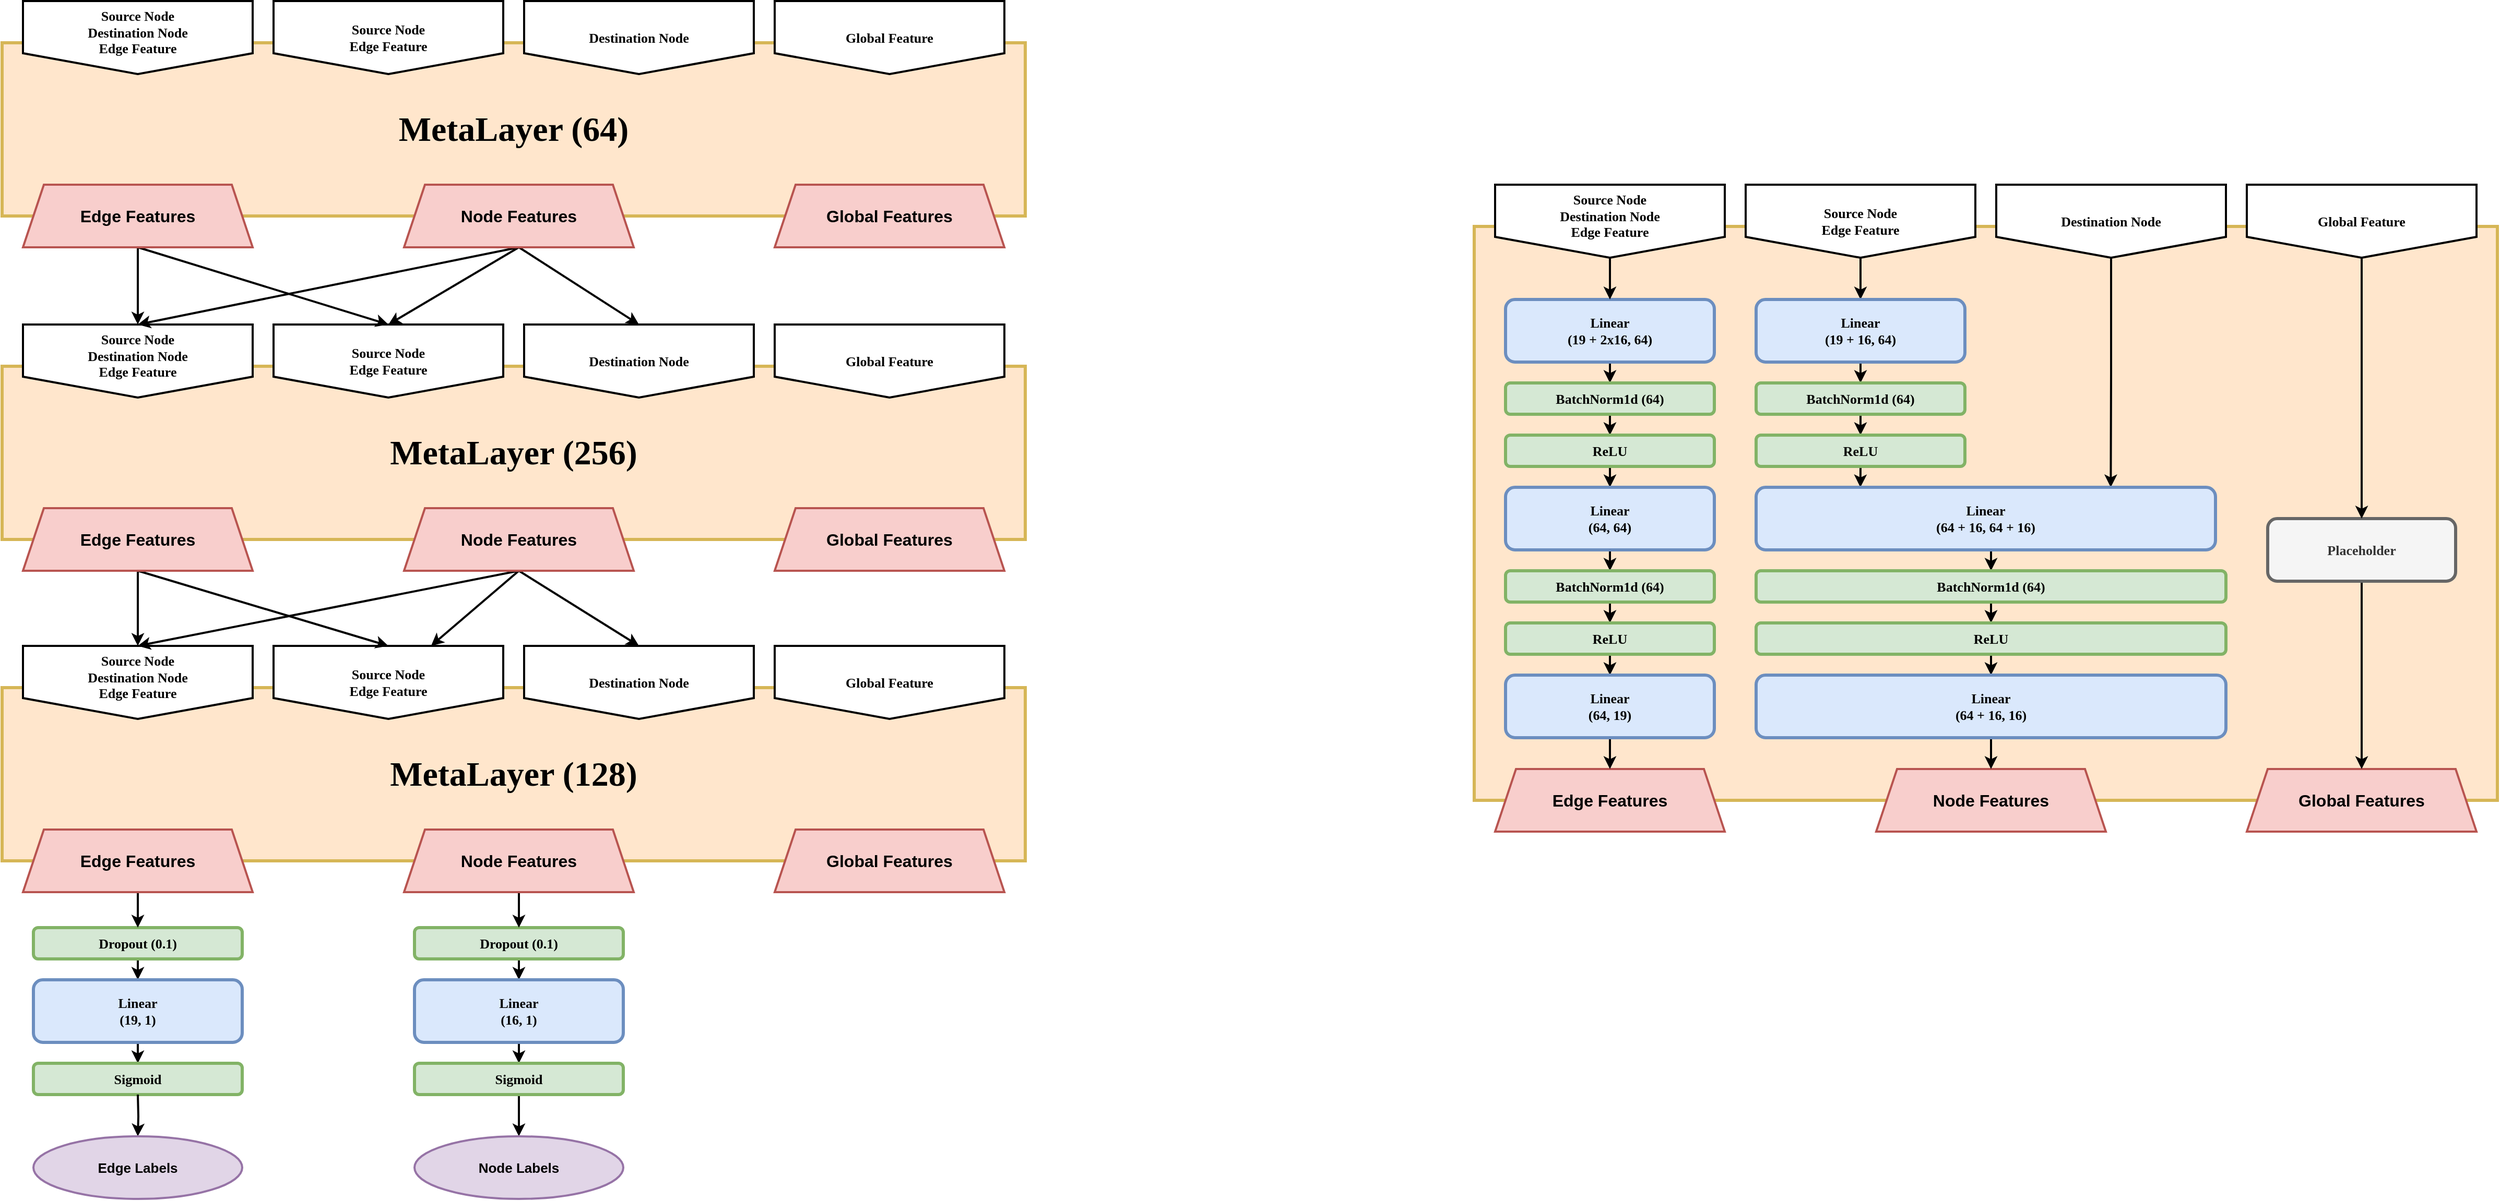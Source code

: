 <mxfile version="21.6.8" type="device" pages="2">
  <diagram name="MetaLayer" id="Urb6_NRtM28I60FVmCar">
    <mxGraphModel dx="5060" dy="3645" grid="1" gridSize="10" guides="1" tooltips="1" connect="1" arrows="1" fold="1" page="1" pageScale="1" pageWidth="3300" pageHeight="2339" math="0" shadow="0">
      <root>
        <mxCell id="0" />
        <mxCell id="1" parent="0" />
        <mxCell id="prt4gkJ73rs69msBRRF9-139" value="MetaLayer (128)" style="rounded=0;whiteSpace=wrap;html=1;strokeWidth=3;fillColor=#FFE6CC;strokeColor=#d6b656;perimeterSpacing=1;gradientColor=none;fontSize=33;fontFamily=Avenir;fontStyle=1" vertex="1" parent="1">
          <mxGeometry x="430" y="1268" width="980" height="166" as="geometry" />
        </mxCell>
        <mxCell id="prt4gkJ73rs69msBRRF9-148" value="Source Node&lt;br style=&quot;font-size: 13px;&quot;&gt;Destination Node&lt;br style=&quot;font-size: 13px;&quot;&gt;Edge Feature" style="shape=offPageConnector;whiteSpace=wrap;html=1;strokeWidth=2;fontFamily=Avenir;fontSize=13;fontStyle=1;size=0.286;verticalAlign=top;" vertex="1" parent="1">
          <mxGeometry x="450" y="1228" width="220" height="70" as="geometry" />
        </mxCell>
        <mxCell id="prt4gkJ73rs69msBRRF9-150" value="Source Node&lt;br&gt;Edge Feature" style="shape=offPageConnector;whiteSpace=wrap;html=1;strokeWidth=2;fontFamily=Avenir;fontSize=13;fontStyle=1;size=0.286;verticalAlign=middle;" vertex="1" parent="1">
          <mxGeometry x="690" y="1228" width="220" height="70" as="geometry" />
        </mxCell>
        <mxCell id="prt4gkJ73rs69msBRRF9-152" value="Destination Node" style="shape=offPageConnector;whiteSpace=wrap;html=1;strokeWidth=2;fontFamily=Avenir;fontSize=13;fontStyle=1;size=0.286;verticalAlign=middle;" vertex="1" parent="1">
          <mxGeometry x="930" y="1228" width="220" height="70" as="geometry" />
        </mxCell>
        <mxCell id="prt4gkJ73rs69msBRRF9-154" value="Global Feature" style="shape=offPageConnector;whiteSpace=wrap;html=1;strokeWidth=2;fontFamily=Avenir;fontSize=13;fontStyle=1;size=0.286;verticalAlign=middle;" vertex="1" parent="1">
          <mxGeometry x="1170" y="1228" width="220" height="70" as="geometry" />
        </mxCell>
        <mxCell id="prt4gkJ73rs69msBRRF9-194" style="edgeStyle=orthogonalEdgeStyle;rounded=0;orthogonalLoop=1;jettySize=auto;html=1;exitX=0.5;exitY=1;exitDx=0;exitDy=0;entryX=0.5;entryY=0;entryDx=0;entryDy=0;strokeWidth=2;" edge="1" parent="1" source="prt4gkJ73rs69msBRRF9-188" target="prt4gkJ73rs69msBRRF9-189">
          <mxGeometry relative="1" as="geometry" />
        </mxCell>
        <mxCell id="prt4gkJ73rs69msBRRF9-188" value="Dropout (0.1)" style="rounded=1;whiteSpace=wrap;html=1;fillColor=#d5e8d4;strokeColor=#82b366;strokeWidth=3;fontFamily=Avenir;fontSize=13;fontStyle=1" vertex="1" parent="1">
          <mxGeometry x="825" y="1498" width="200" height="30" as="geometry" />
        </mxCell>
        <mxCell id="prt4gkJ73rs69msBRRF9-195" style="edgeStyle=orthogonalEdgeStyle;rounded=0;orthogonalLoop=1;jettySize=auto;html=1;exitX=0.5;exitY=1;exitDx=0;exitDy=0;entryX=0.5;entryY=0;entryDx=0;entryDy=0;strokeWidth=2;" edge="1" parent="1" source="prt4gkJ73rs69msBRRF9-189" target="prt4gkJ73rs69msBRRF9-190">
          <mxGeometry relative="1" as="geometry" />
        </mxCell>
        <mxCell id="prt4gkJ73rs69msBRRF9-189" value="Linear &lt;br style=&quot;font-size: 13px;&quot;&gt;(16, 1)" style="rounded=1;whiteSpace=wrap;html=1;fillColor=#dae8fc;strokeColor=#6c8ebf;strokeWidth=3;fontFamily=Avenir;fontSize=13;fontStyle=1" vertex="1" parent="1">
          <mxGeometry x="825" y="1548" width="200" height="60" as="geometry" />
        </mxCell>
        <mxCell id="prt4gkJ73rs69msBRRF9-203" style="edgeStyle=orthogonalEdgeStyle;rounded=0;orthogonalLoop=1;jettySize=auto;html=1;exitX=0.5;exitY=1;exitDx=0;exitDy=0;entryX=0.5;entryY=0;entryDx=0;entryDy=0;entryPerimeter=0;strokeWidth=2;" edge="1" parent="1" source="prt4gkJ73rs69msBRRF9-190" target="prt4gkJ73rs69msBRRF9-202">
          <mxGeometry relative="1" as="geometry" />
        </mxCell>
        <mxCell id="prt4gkJ73rs69msBRRF9-190" value="Sigmoid" style="rounded=1;whiteSpace=wrap;html=1;fillColor=#d5e8d4;strokeColor=#82b366;strokeWidth=3;fontFamily=Avenir;fontSize=13;fontStyle=1" vertex="1" parent="1">
          <mxGeometry x="825" y="1628" width="200" height="30" as="geometry" />
        </mxCell>
        <mxCell id="prt4gkJ73rs69msBRRF9-197" style="edgeStyle=orthogonalEdgeStyle;rounded=0;orthogonalLoop=1;jettySize=auto;html=1;exitX=0.5;exitY=1;exitDx=0;exitDy=0;entryX=0.5;entryY=0;entryDx=0;entryDy=0;strokeWidth=2;" edge="1" parent="1" source="prt4gkJ73rs69msBRRF9-198" target="prt4gkJ73rs69msBRRF9-200">
          <mxGeometry relative="1" as="geometry" />
        </mxCell>
        <mxCell id="prt4gkJ73rs69msBRRF9-198" value="Dropout (0.1)" style="rounded=1;whiteSpace=wrap;html=1;fillColor=#d5e8d4;strokeColor=#82b366;strokeWidth=3;fontFamily=Avenir;fontSize=13;fontStyle=1" vertex="1" parent="1">
          <mxGeometry x="460" y="1498" width="200" height="30" as="geometry" />
        </mxCell>
        <mxCell id="prt4gkJ73rs69msBRRF9-199" style="edgeStyle=orthogonalEdgeStyle;rounded=0;orthogonalLoop=1;jettySize=auto;html=1;exitX=0.5;exitY=1;exitDx=0;exitDy=0;entryX=0.5;entryY=0;entryDx=0;entryDy=0;strokeWidth=2;" edge="1" parent="1" source="prt4gkJ73rs69msBRRF9-200" target="prt4gkJ73rs69msBRRF9-201">
          <mxGeometry relative="1" as="geometry" />
        </mxCell>
        <mxCell id="prt4gkJ73rs69msBRRF9-200" value="Linear &lt;br style=&quot;font-size: 13px;&quot;&gt;(19, 1)" style="rounded=1;whiteSpace=wrap;html=1;fillColor=#dae8fc;strokeColor=#6c8ebf;strokeWidth=3;fontFamily=Avenir;fontSize=13;fontStyle=1" vertex="1" parent="1">
          <mxGeometry x="460" y="1548" width="200" height="60" as="geometry" />
        </mxCell>
        <mxCell id="prt4gkJ73rs69msBRRF9-201" value="Sigmoid" style="rounded=1;whiteSpace=wrap;html=1;fillColor=#d5e8d4;strokeColor=#82b366;strokeWidth=3;fontFamily=Avenir;fontSize=13;fontStyle=1" vertex="1" parent="1">
          <mxGeometry x="460" y="1628" width="200" height="30" as="geometry" />
        </mxCell>
        <mxCell id="prt4gkJ73rs69msBRRF9-202" value="Node Labels" style="strokeWidth=2;html=1;shape=mxgraph.flowchart.start_1;whiteSpace=wrap;fillColor=#e1d5e7;strokeColor=#9673a6;fontStyle=1;fontSize=13;" vertex="1" parent="1">
          <mxGeometry x="825" y="1698" width="200" height="60" as="geometry" />
        </mxCell>
        <mxCell id="prt4gkJ73rs69msBRRF9-204" style="edgeStyle=orthogonalEdgeStyle;rounded=0;orthogonalLoop=1;jettySize=auto;html=1;exitX=0.5;exitY=1;exitDx=0;exitDy=0;entryX=0.5;entryY=0;entryDx=0;entryDy=0;entryPerimeter=0;strokeWidth=2;" edge="1" parent="1" target="prt4gkJ73rs69msBRRF9-205">
          <mxGeometry relative="1" as="geometry">
            <mxPoint x="560" y="1658" as="sourcePoint" />
          </mxGeometry>
        </mxCell>
        <mxCell id="prt4gkJ73rs69msBRRF9-205" value="Edge Labels" style="strokeWidth=2;html=1;shape=mxgraph.flowchart.start_1;whiteSpace=wrap;fillColor=#e1d5e7;strokeColor=#9673a6;fontStyle=1;fontSize=13;" vertex="1" parent="1">
          <mxGeometry x="460" y="1698" width="200" height="60" as="geometry" />
        </mxCell>
        <mxCell id="HX9ZZycSzdoMxzqkAREc-10" value="" style="rounded=0;whiteSpace=wrap;html=1;strokeWidth=3;fillColor=#FFE6CC;strokeColor=#d6b656;perimeterSpacing=1;gradientColor=none;" vertex="1" parent="1">
          <mxGeometry x="1840" y="826" width="980" height="550" as="geometry" />
        </mxCell>
        <mxCell id="HX9ZZycSzdoMxzqkAREc-3" value="Edge Features" style="shape=trapezoid;perimeter=trapezoidPerimeter;whiteSpace=wrap;html=1;fixedSize=1;strokeWidth=2;fillColor=#f8cecc;strokeColor=#b85450;fontStyle=1;fontSize=16;" vertex="1" parent="1">
          <mxGeometry x="1860" y="1346" width="220" height="60" as="geometry" />
        </mxCell>
        <mxCell id="HX9ZZycSzdoMxzqkAREc-7" value="Node Features" style="shape=trapezoid;perimeter=trapezoidPerimeter;whiteSpace=wrap;html=1;fixedSize=1;strokeWidth=2;fillColor=#f8cecc;strokeColor=#b85450;fontStyle=1;fontSize=16;" vertex="1" parent="1">
          <mxGeometry x="2225" y="1346" width="220" height="60" as="geometry" />
        </mxCell>
        <mxCell id="HX9ZZycSzdoMxzqkAREc-9" value="Global Features" style="shape=trapezoid;perimeter=trapezoidPerimeter;whiteSpace=wrap;html=1;fixedSize=1;strokeWidth=2;fillColor=#f8cecc;strokeColor=#b85450;fontStyle=1;fontSize=16;" vertex="1" parent="1">
          <mxGeometry x="2580" y="1346" width="220" height="60" as="geometry" />
        </mxCell>
        <mxCell id="HX9ZZycSzdoMxzqkAREc-11" style="edgeStyle=orthogonalEdgeStyle;rounded=0;orthogonalLoop=1;jettySize=auto;html=1;exitX=0.5;exitY=1;exitDx=0;exitDy=0;entryX=0.5;entryY=0;entryDx=0;entryDy=0;strokeWidth=2;" edge="1" parent="1" source="HX9ZZycSzdoMxzqkAREc-12" target="HX9ZZycSzdoMxzqkAREc-14">
          <mxGeometry relative="1" as="geometry" />
        </mxCell>
        <mxCell id="HX9ZZycSzdoMxzqkAREc-12" value="Linear &lt;br style=&quot;font-size: 13px;&quot;&gt;(19 + 2x16, 64)" style="rounded=1;whiteSpace=wrap;html=1;fillColor=#dae8fc;strokeColor=#6c8ebf;strokeWidth=3;fontFamily=Avenir;fontSize=13;fontStyle=1" vertex="1" parent="1">
          <mxGeometry x="1870" y="896" width="200" height="60" as="geometry" />
        </mxCell>
        <mxCell id="HX9ZZycSzdoMxzqkAREc-13" style="edgeStyle=orthogonalEdgeStyle;rounded=0;orthogonalLoop=1;jettySize=auto;html=1;exitX=0.5;exitY=1;exitDx=0;exitDy=0;entryX=0.5;entryY=0;entryDx=0;entryDy=0;strokeWidth=2;" edge="1" parent="1" source="HX9ZZycSzdoMxzqkAREc-14" target="HX9ZZycSzdoMxzqkAREc-16">
          <mxGeometry relative="1" as="geometry" />
        </mxCell>
        <mxCell id="HX9ZZycSzdoMxzqkAREc-14" value="BatchNorm1d (64)" style="rounded=1;whiteSpace=wrap;html=1;fillColor=#d5e8d4;strokeColor=#82b366;strokeWidth=3;fontFamily=Avenir;fontSize=13;fontStyle=1" vertex="1" parent="1">
          <mxGeometry x="1870" y="976" width="200" height="30" as="geometry" />
        </mxCell>
        <mxCell id="HX9ZZycSzdoMxzqkAREc-15" style="edgeStyle=orthogonalEdgeStyle;rounded=0;orthogonalLoop=1;jettySize=auto;html=1;exitX=0.5;exitY=1;exitDx=0;exitDy=0;entryX=0.5;entryY=0;entryDx=0;entryDy=0;strokeWidth=2;" edge="1" parent="1" source="HX9ZZycSzdoMxzqkAREc-16" target="HX9ZZycSzdoMxzqkAREc-27">
          <mxGeometry relative="1" as="geometry" />
        </mxCell>
        <mxCell id="HX9ZZycSzdoMxzqkAREc-16" value="ReLU" style="rounded=1;whiteSpace=wrap;html=1;fillColor=#d5e8d4;strokeColor=#82b366;strokeWidth=3;fontFamily=Avenir;fontSize=13;fontStyle=1" vertex="1" parent="1">
          <mxGeometry x="1870" y="1026" width="200" height="30" as="geometry" />
        </mxCell>
        <mxCell id="HX9ZZycSzdoMxzqkAREc-53" style="edgeStyle=orthogonalEdgeStyle;rounded=0;orthogonalLoop=1;jettySize=auto;html=1;exitX=0.5;exitY=1;exitDx=0;exitDy=0;entryX=0.5;entryY=0;entryDx=0;entryDy=0;strokeWidth=2;" edge="1" parent="1" source="HX9ZZycSzdoMxzqkAREc-17" target="HX9ZZycSzdoMxzqkAREc-9">
          <mxGeometry relative="1" as="geometry" />
        </mxCell>
        <mxCell id="HX9ZZycSzdoMxzqkAREc-17" value="Placeholder" style="rounded=1;whiteSpace=wrap;html=1;fillColor=#f5f5f5;strokeColor=#666666;strokeWidth=3;fontFamily=Avenir;fontSize=13;fontStyle=1;fontColor=#333333;" vertex="1" parent="1">
          <mxGeometry x="2600" y="1106" width="180" height="60" as="geometry" />
        </mxCell>
        <mxCell id="HX9ZZycSzdoMxzqkAREc-18" style="edgeStyle=orthogonalEdgeStyle;rounded=0;orthogonalLoop=1;jettySize=auto;html=1;exitX=0.5;exitY=1;exitDx=0;exitDy=0;entryX=0.5;entryY=0;entryDx=0;entryDy=0;fontSize=11;strokeWidth=2;" edge="1" parent="1" source="HX9ZZycSzdoMxzqkAREc-19" target="HX9ZZycSzdoMxzqkAREc-12">
          <mxGeometry relative="1" as="geometry" />
        </mxCell>
        <mxCell id="HX9ZZycSzdoMxzqkAREc-19" value="Source Node&lt;br style=&quot;font-size: 13px;&quot;&gt;Destination Node&lt;br style=&quot;font-size: 13px;&quot;&gt;Edge Feature" style="shape=offPageConnector;whiteSpace=wrap;html=1;strokeWidth=2;fontFamily=Avenir;fontSize=13;fontStyle=1;size=0.286;verticalAlign=top;" vertex="1" parent="1">
          <mxGeometry x="1860" y="786" width="220" height="70" as="geometry" />
        </mxCell>
        <mxCell id="HX9ZZycSzdoMxzqkAREc-20" style="edgeStyle=orthogonalEdgeStyle;rounded=0;orthogonalLoop=1;jettySize=auto;html=1;exitX=0.5;exitY=1;exitDx=0;exitDy=0;entryX=0.5;entryY=0;entryDx=0;entryDy=0;strokeWidth=2;" edge="1" parent="1" source="HX9ZZycSzdoMxzqkAREc-21" target="HX9ZZycSzdoMxzqkAREc-34">
          <mxGeometry relative="1" as="geometry" />
        </mxCell>
        <mxCell id="HX9ZZycSzdoMxzqkAREc-21" value="Source Node&lt;br&gt;Edge Feature" style="shape=offPageConnector;whiteSpace=wrap;html=1;strokeWidth=2;fontFamily=Avenir;fontSize=13;fontStyle=1;size=0.286;verticalAlign=middle;" vertex="1" parent="1">
          <mxGeometry x="2100" y="786" width="220" height="70" as="geometry" />
        </mxCell>
        <mxCell id="HX9ZZycSzdoMxzqkAREc-48" style="edgeStyle=orthogonalEdgeStyle;rounded=0;orthogonalLoop=1;jettySize=auto;html=1;exitX=0.5;exitY=1;exitDx=0;exitDy=0;entryX=0.772;entryY=0;entryDx=0;entryDy=0;entryPerimeter=0;strokeWidth=2;" edge="1" parent="1" source="HX9ZZycSzdoMxzqkAREc-23" target="HX9ZZycSzdoMxzqkAREc-40">
          <mxGeometry relative="1" as="geometry" />
        </mxCell>
        <mxCell id="HX9ZZycSzdoMxzqkAREc-23" value="Destination Node" style="shape=offPageConnector;whiteSpace=wrap;html=1;strokeWidth=2;fontFamily=Avenir;fontSize=13;fontStyle=1;size=0.286;verticalAlign=middle;" vertex="1" parent="1">
          <mxGeometry x="2340" y="786" width="220" height="70" as="geometry" />
        </mxCell>
        <mxCell id="HX9ZZycSzdoMxzqkAREc-24" style="edgeStyle=orthogonalEdgeStyle;rounded=0;orthogonalLoop=1;jettySize=auto;html=1;exitX=0.5;exitY=1;exitDx=0;exitDy=0;entryX=0.5;entryY=0;entryDx=0;entryDy=0;strokeWidth=2;" edge="1" parent="1" source="HX9ZZycSzdoMxzqkAREc-25" target="HX9ZZycSzdoMxzqkAREc-17">
          <mxGeometry relative="1" as="geometry" />
        </mxCell>
        <mxCell id="HX9ZZycSzdoMxzqkAREc-25" value="Global Feature" style="shape=offPageConnector;whiteSpace=wrap;html=1;strokeWidth=2;fontFamily=Avenir;fontSize=13;fontStyle=1;size=0.286;verticalAlign=middle;" vertex="1" parent="1">
          <mxGeometry x="2580" y="786" width="220" height="70" as="geometry" />
        </mxCell>
        <mxCell id="HX9ZZycSzdoMxzqkAREc-26" style="edgeStyle=orthogonalEdgeStyle;rounded=0;orthogonalLoop=1;jettySize=auto;html=1;exitX=0.5;exitY=1;exitDx=0;exitDy=0;entryX=0.5;entryY=0;entryDx=0;entryDy=0;strokeWidth=2;" edge="1" parent="1" source="HX9ZZycSzdoMxzqkAREc-27" target="HX9ZZycSzdoMxzqkAREc-29">
          <mxGeometry relative="1" as="geometry" />
        </mxCell>
        <mxCell id="HX9ZZycSzdoMxzqkAREc-27" value="Linear &lt;br style=&quot;font-size: 13px;&quot;&gt;(64, 64)" style="rounded=1;whiteSpace=wrap;html=1;fillColor=#dae8fc;strokeColor=#6c8ebf;strokeWidth=3;fontFamily=Avenir;fontSize=13;fontStyle=1" vertex="1" parent="1">
          <mxGeometry x="1870" y="1076" width="200" height="60" as="geometry" />
        </mxCell>
        <mxCell id="HX9ZZycSzdoMxzqkAREc-28" style="edgeStyle=orthogonalEdgeStyle;rounded=0;orthogonalLoop=1;jettySize=auto;html=1;exitX=0.5;exitY=1;exitDx=0;exitDy=0;entryX=0.5;entryY=0;entryDx=0;entryDy=0;strokeWidth=2;" edge="1" parent="1" source="HX9ZZycSzdoMxzqkAREc-29" target="HX9ZZycSzdoMxzqkAREc-31">
          <mxGeometry relative="1" as="geometry" />
        </mxCell>
        <mxCell id="HX9ZZycSzdoMxzqkAREc-29" value="BatchNorm1d (64)" style="rounded=1;whiteSpace=wrap;html=1;fillColor=#d5e8d4;strokeColor=#82b366;strokeWidth=3;fontFamily=Avenir;fontSize=13;fontStyle=1" vertex="1" parent="1">
          <mxGeometry x="1870" y="1156" width="200" height="30" as="geometry" />
        </mxCell>
        <mxCell id="HX9ZZycSzdoMxzqkAREc-30" style="edgeStyle=orthogonalEdgeStyle;rounded=0;orthogonalLoop=1;jettySize=auto;html=1;exitX=0.5;exitY=1;exitDx=0;exitDy=0;entryX=0.5;entryY=0;entryDx=0;entryDy=0;strokeWidth=2;" edge="1" parent="1" source="HX9ZZycSzdoMxzqkAREc-31" target="HX9ZZycSzdoMxzqkAREc-32">
          <mxGeometry relative="1" as="geometry" />
        </mxCell>
        <mxCell id="HX9ZZycSzdoMxzqkAREc-31" value="ReLU" style="rounded=1;whiteSpace=wrap;html=1;fillColor=#d5e8d4;strokeColor=#82b366;strokeWidth=3;fontFamily=Avenir;fontSize=13;fontStyle=1" vertex="1" parent="1">
          <mxGeometry x="1870" y="1206" width="200" height="30" as="geometry" />
        </mxCell>
        <mxCell id="HX9ZZycSzdoMxzqkAREc-51" style="edgeStyle=orthogonalEdgeStyle;rounded=0;orthogonalLoop=1;jettySize=auto;html=1;exitX=0.5;exitY=1;exitDx=0;exitDy=0;entryX=0.5;entryY=0;entryDx=0;entryDy=0;strokeWidth=2;" edge="1" parent="1" source="HX9ZZycSzdoMxzqkAREc-32" target="HX9ZZycSzdoMxzqkAREc-3">
          <mxGeometry relative="1" as="geometry" />
        </mxCell>
        <mxCell id="HX9ZZycSzdoMxzqkAREc-32" value="Linear &lt;br style=&quot;font-size: 13px;&quot;&gt;(64, 19)" style="rounded=1;whiteSpace=wrap;html=1;fillColor=#dae8fc;strokeColor=#6c8ebf;strokeWidth=3;fontFamily=Avenir;fontSize=13;fontStyle=1" vertex="1" parent="1">
          <mxGeometry x="1870" y="1256" width="200" height="60" as="geometry" />
        </mxCell>
        <mxCell id="HX9ZZycSzdoMxzqkAREc-33" style="edgeStyle=orthogonalEdgeStyle;rounded=0;orthogonalLoop=1;jettySize=auto;html=1;exitX=0.5;exitY=1;exitDx=0;exitDy=0;entryX=0.5;entryY=0;entryDx=0;entryDy=0;strokeWidth=2;" edge="1" parent="1" source="HX9ZZycSzdoMxzqkAREc-34" target="HX9ZZycSzdoMxzqkAREc-36">
          <mxGeometry relative="1" as="geometry" />
        </mxCell>
        <mxCell id="HX9ZZycSzdoMxzqkAREc-34" value="Linear &lt;br style=&quot;font-size: 13px;&quot;&gt;(19 + 16, 64)" style="rounded=1;whiteSpace=wrap;html=1;fillColor=#dae8fc;strokeColor=#6c8ebf;strokeWidth=3;fontFamily=Avenir;fontSize=13;fontStyle=1" vertex="1" parent="1">
          <mxGeometry x="2110" y="896" width="200" height="60" as="geometry" />
        </mxCell>
        <mxCell id="HX9ZZycSzdoMxzqkAREc-35" style="edgeStyle=orthogonalEdgeStyle;rounded=0;orthogonalLoop=1;jettySize=auto;html=1;exitX=0.5;exitY=1;exitDx=0;exitDy=0;entryX=0.5;entryY=0;entryDx=0;entryDy=0;strokeWidth=2;" edge="1" parent="1" source="HX9ZZycSzdoMxzqkAREc-36" target="HX9ZZycSzdoMxzqkAREc-38">
          <mxGeometry relative="1" as="geometry" />
        </mxCell>
        <mxCell id="HX9ZZycSzdoMxzqkAREc-36" value="BatchNorm1d (64)" style="rounded=1;whiteSpace=wrap;html=1;fillColor=#d5e8d4;strokeColor=#82b366;strokeWidth=3;fontFamily=Avenir;fontSize=13;fontStyle=1" vertex="1" parent="1">
          <mxGeometry x="2110" y="976" width="200" height="30" as="geometry" />
        </mxCell>
        <mxCell id="HX9ZZycSzdoMxzqkAREc-49" style="edgeStyle=orthogonalEdgeStyle;rounded=0;orthogonalLoop=1;jettySize=auto;html=1;exitX=0.5;exitY=1;exitDx=0;exitDy=0;entryX=0.227;entryY=0;entryDx=0;entryDy=0;entryPerimeter=0;strokeWidth=2;" edge="1" parent="1" source="HX9ZZycSzdoMxzqkAREc-38" target="HX9ZZycSzdoMxzqkAREc-40">
          <mxGeometry relative="1" as="geometry" />
        </mxCell>
        <mxCell id="HX9ZZycSzdoMxzqkAREc-38" value="ReLU" style="rounded=1;whiteSpace=wrap;html=1;fillColor=#d5e8d4;strokeColor=#82b366;strokeWidth=3;fontFamily=Avenir;fontSize=13;fontStyle=1" vertex="1" parent="1">
          <mxGeometry x="2110" y="1026" width="200" height="30" as="geometry" />
        </mxCell>
        <mxCell id="HX9ZZycSzdoMxzqkAREc-39" style="edgeStyle=orthogonalEdgeStyle;rounded=0;orthogonalLoop=1;jettySize=auto;html=1;exitX=0.5;exitY=1;exitDx=0;exitDy=0;entryX=0.5;entryY=0;entryDx=0;entryDy=0;strokeWidth=2;" edge="1" parent="1" source="HX9ZZycSzdoMxzqkAREc-40" target="HX9ZZycSzdoMxzqkAREc-42">
          <mxGeometry relative="1" as="geometry" />
        </mxCell>
        <mxCell id="HX9ZZycSzdoMxzqkAREc-40" value="Linear &lt;br style=&quot;font-size: 13px;&quot;&gt;(64 + 16, 64 + 16)" style="rounded=1;whiteSpace=wrap;html=1;fillColor=#dae8fc;strokeColor=#6c8ebf;strokeWidth=3;fontFamily=Avenir;fontSize=13;fontStyle=1" vertex="1" parent="1">
          <mxGeometry x="2110" y="1076" width="440" height="60" as="geometry" />
        </mxCell>
        <mxCell id="HX9ZZycSzdoMxzqkAREc-41" style="edgeStyle=orthogonalEdgeStyle;rounded=0;orthogonalLoop=1;jettySize=auto;html=1;exitX=0.5;exitY=1;exitDx=0;exitDy=0;entryX=0.5;entryY=0;entryDx=0;entryDy=0;strokeWidth=2;" edge="1" parent="1" source="HX9ZZycSzdoMxzqkAREc-42" target="HX9ZZycSzdoMxzqkAREc-44">
          <mxGeometry relative="1" as="geometry" />
        </mxCell>
        <mxCell id="HX9ZZycSzdoMxzqkAREc-42" value="BatchNorm1d (64)" style="rounded=1;whiteSpace=wrap;html=1;fillColor=#d5e8d4;strokeColor=#82b366;strokeWidth=3;fontFamily=Avenir;fontSize=13;fontStyle=1" vertex="1" parent="1">
          <mxGeometry x="2110" y="1156" width="450" height="30" as="geometry" />
        </mxCell>
        <mxCell id="HX9ZZycSzdoMxzqkAREc-43" style="edgeStyle=orthogonalEdgeStyle;rounded=0;orthogonalLoop=1;jettySize=auto;html=1;exitX=0.5;exitY=1;exitDx=0;exitDy=0;entryX=0.5;entryY=0;entryDx=0;entryDy=0;strokeWidth=2;" edge="1" parent="1" source="HX9ZZycSzdoMxzqkAREc-44" target="HX9ZZycSzdoMxzqkAREc-45">
          <mxGeometry relative="1" as="geometry" />
        </mxCell>
        <mxCell id="HX9ZZycSzdoMxzqkAREc-44" value="ReLU" style="rounded=1;whiteSpace=wrap;html=1;fillColor=#d5e8d4;strokeColor=#82b366;strokeWidth=3;fontFamily=Avenir;fontSize=13;fontStyle=1" vertex="1" parent="1">
          <mxGeometry x="2110" y="1206" width="450" height="30" as="geometry" />
        </mxCell>
        <mxCell id="HX9ZZycSzdoMxzqkAREc-52" style="edgeStyle=orthogonalEdgeStyle;rounded=0;orthogonalLoop=1;jettySize=auto;html=1;exitX=0.5;exitY=1;exitDx=0;exitDy=0;entryX=0.5;entryY=0;entryDx=0;entryDy=0;strokeWidth=2;" edge="1" parent="1" source="HX9ZZycSzdoMxzqkAREc-45" target="HX9ZZycSzdoMxzqkAREc-7">
          <mxGeometry relative="1" as="geometry" />
        </mxCell>
        <mxCell id="HX9ZZycSzdoMxzqkAREc-45" value="Linear &lt;br style=&quot;font-size: 13px;&quot;&gt;(64 + 16, 16)" style="rounded=1;whiteSpace=wrap;html=1;fillColor=#dae8fc;strokeColor=#6c8ebf;strokeWidth=3;fontFamily=Avenir;fontSize=13;fontStyle=1" vertex="1" parent="1">
          <mxGeometry x="2110" y="1256" width="450" height="60" as="geometry" />
        </mxCell>
        <mxCell id="HX9ZZycSzdoMxzqkAREc-57" style="edgeStyle=orthogonalEdgeStyle;rounded=0;orthogonalLoop=1;jettySize=auto;html=1;exitX=0.5;exitY=1;exitDx=0;exitDy=0;entryX=0.5;entryY=0;entryDx=0;entryDy=0;strokeWidth=2;" edge="1" parent="1" source="HX9ZZycSzdoMxzqkAREc-54" target="prt4gkJ73rs69msBRRF9-198">
          <mxGeometry relative="1" as="geometry" />
        </mxCell>
        <mxCell id="HX9ZZycSzdoMxzqkAREc-54" value="Edge Features" style="shape=trapezoid;perimeter=trapezoidPerimeter;whiteSpace=wrap;html=1;fixedSize=1;strokeWidth=2;fillColor=#f8cecc;strokeColor=#b85450;fontStyle=1;fontSize=16;" vertex="1" parent="1">
          <mxGeometry x="450" y="1404" width="220" height="60" as="geometry" />
        </mxCell>
        <mxCell id="HX9ZZycSzdoMxzqkAREc-58" style="edgeStyle=orthogonalEdgeStyle;rounded=0;orthogonalLoop=1;jettySize=auto;html=1;exitX=0.5;exitY=1;exitDx=0;exitDy=0;entryX=0.5;entryY=0;entryDx=0;entryDy=0;strokeWidth=2;" edge="1" parent="1" source="HX9ZZycSzdoMxzqkAREc-55" target="prt4gkJ73rs69msBRRF9-188">
          <mxGeometry relative="1" as="geometry" />
        </mxCell>
        <mxCell id="HX9ZZycSzdoMxzqkAREc-55" value="Node Features" style="shape=trapezoid;perimeter=trapezoidPerimeter;whiteSpace=wrap;html=1;fixedSize=1;strokeWidth=2;fillColor=#f8cecc;strokeColor=#b85450;fontStyle=1;fontSize=16;" vertex="1" parent="1">
          <mxGeometry x="815" y="1404" width="220" height="60" as="geometry" />
        </mxCell>
        <mxCell id="HX9ZZycSzdoMxzqkAREc-56" value="Global Features" style="shape=trapezoid;perimeter=trapezoidPerimeter;whiteSpace=wrap;html=1;fixedSize=1;strokeWidth=2;fillColor=#f8cecc;strokeColor=#b85450;fontStyle=1;fontSize=16;" vertex="1" parent="1">
          <mxGeometry x="1170" y="1404" width="220" height="60" as="geometry" />
        </mxCell>
        <mxCell id="HX9ZZycSzdoMxzqkAREc-59" value="MetaLayer (256)" style="rounded=0;whiteSpace=wrap;html=1;strokeWidth=3;fillColor=#FFE6CC;strokeColor=#d6b656;perimeterSpacing=1;gradientColor=none;fontSize=33;fontFamily=Avenir;fontStyle=1" vertex="1" parent="1">
          <mxGeometry x="430" y="960" width="980" height="166" as="geometry" />
        </mxCell>
        <mxCell id="HX9ZZycSzdoMxzqkAREc-60" value="Source Node&lt;br style=&quot;font-size: 13px;&quot;&gt;Destination Node&lt;br style=&quot;font-size: 13px;&quot;&gt;Edge Feature" style="shape=offPageConnector;whiteSpace=wrap;html=1;strokeWidth=2;fontFamily=Avenir;fontSize=13;fontStyle=1;size=0.286;verticalAlign=top;" vertex="1" parent="1">
          <mxGeometry x="450" y="920" width="220" height="70" as="geometry" />
        </mxCell>
        <mxCell id="HX9ZZycSzdoMxzqkAREc-61" value="Source Node&lt;br&gt;Edge Feature" style="shape=offPageConnector;whiteSpace=wrap;html=1;strokeWidth=2;fontFamily=Avenir;fontSize=13;fontStyle=1;size=0.286;verticalAlign=middle;" vertex="1" parent="1">
          <mxGeometry x="690" y="920" width="220" height="70" as="geometry" />
        </mxCell>
        <mxCell id="HX9ZZycSzdoMxzqkAREc-62" value="Destination Node" style="shape=offPageConnector;whiteSpace=wrap;html=1;strokeWidth=2;fontFamily=Avenir;fontSize=13;fontStyle=1;size=0.286;verticalAlign=middle;" vertex="1" parent="1">
          <mxGeometry x="930" y="920" width="220" height="70" as="geometry" />
        </mxCell>
        <mxCell id="HX9ZZycSzdoMxzqkAREc-63" value="Global Feature" style="shape=offPageConnector;whiteSpace=wrap;html=1;strokeWidth=2;fontFamily=Avenir;fontSize=13;fontStyle=1;size=0.286;verticalAlign=middle;" vertex="1" parent="1">
          <mxGeometry x="1170" y="920" width="220" height="70" as="geometry" />
        </mxCell>
        <mxCell id="HX9ZZycSzdoMxzqkAREc-82" style="rounded=0;orthogonalLoop=1;jettySize=auto;html=1;exitX=0.5;exitY=1;exitDx=0;exitDy=0;entryX=0.5;entryY=0;entryDx=0;entryDy=0;strokeWidth=2;" edge="1" parent="1" source="HX9ZZycSzdoMxzqkAREc-64" target="prt4gkJ73rs69msBRRF9-148">
          <mxGeometry relative="1" as="geometry" />
        </mxCell>
        <mxCell id="HX9ZZycSzdoMxzqkAREc-86" style="rounded=0;orthogonalLoop=1;jettySize=auto;html=1;exitX=0.5;exitY=1;exitDx=0;exitDy=0;entryX=0.5;entryY=0;entryDx=0;entryDy=0;strokeWidth=2;" edge="1" parent="1" source="HX9ZZycSzdoMxzqkAREc-64" target="prt4gkJ73rs69msBRRF9-150">
          <mxGeometry relative="1" as="geometry" />
        </mxCell>
        <mxCell id="HX9ZZycSzdoMxzqkAREc-64" value="Edge Features" style="shape=trapezoid;perimeter=trapezoidPerimeter;whiteSpace=wrap;html=1;fixedSize=1;strokeWidth=2;fillColor=#f8cecc;strokeColor=#b85450;fontStyle=1;fontSize=16;" vertex="1" parent="1">
          <mxGeometry x="450" y="1096" width="220" height="60" as="geometry" />
        </mxCell>
        <mxCell id="HX9ZZycSzdoMxzqkAREc-83" style="rounded=0;orthogonalLoop=1;jettySize=auto;html=1;exitX=0.5;exitY=1;exitDx=0;exitDy=0;strokeWidth=2;" edge="1" parent="1" source="HX9ZZycSzdoMxzqkAREc-65" target="prt4gkJ73rs69msBRRF9-150">
          <mxGeometry relative="1" as="geometry" />
        </mxCell>
        <mxCell id="HX9ZZycSzdoMxzqkAREc-84" style="rounded=0;orthogonalLoop=1;jettySize=auto;html=1;exitX=0.5;exitY=1;exitDx=0;exitDy=0;entryX=0.5;entryY=0;entryDx=0;entryDy=0;strokeWidth=2;" edge="1" parent="1" source="HX9ZZycSzdoMxzqkAREc-65" target="prt4gkJ73rs69msBRRF9-148">
          <mxGeometry relative="1" as="geometry" />
        </mxCell>
        <mxCell id="HX9ZZycSzdoMxzqkAREc-85" style="rounded=0;orthogonalLoop=1;jettySize=auto;html=1;exitX=0.5;exitY=1;exitDx=0;exitDy=0;entryX=0.5;entryY=0;entryDx=0;entryDy=0;strokeWidth=2;" edge="1" parent="1" source="HX9ZZycSzdoMxzqkAREc-65" target="prt4gkJ73rs69msBRRF9-152">
          <mxGeometry relative="1" as="geometry" />
        </mxCell>
        <mxCell id="HX9ZZycSzdoMxzqkAREc-65" value="Node Features" style="shape=trapezoid;perimeter=trapezoidPerimeter;whiteSpace=wrap;html=1;fixedSize=1;strokeWidth=2;fillColor=#f8cecc;strokeColor=#b85450;fontStyle=1;fontSize=16;" vertex="1" parent="1">
          <mxGeometry x="815" y="1096" width="220" height="60" as="geometry" />
        </mxCell>
        <mxCell id="HX9ZZycSzdoMxzqkAREc-66" value="Global Features" style="shape=trapezoid;perimeter=trapezoidPerimeter;whiteSpace=wrap;html=1;fixedSize=1;strokeWidth=2;fillColor=#f8cecc;strokeColor=#b85450;fontStyle=1;fontSize=16;" vertex="1" parent="1">
          <mxGeometry x="1170" y="1096" width="220" height="60" as="geometry" />
        </mxCell>
        <mxCell id="HX9ZZycSzdoMxzqkAREc-67" value="MetaLayer (64)" style="rounded=0;whiteSpace=wrap;html=1;strokeWidth=3;fillColor=#FFE6CC;strokeColor=#d6b656;perimeterSpacing=1;gradientColor=none;fontSize=33;fontFamily=Avenir;fontStyle=1" vertex="1" parent="1">
          <mxGeometry x="430" y="650" width="980" height="166" as="geometry" />
        </mxCell>
        <mxCell id="HX9ZZycSzdoMxzqkAREc-68" value="Source Node&lt;br style=&quot;font-size: 13px;&quot;&gt;Destination Node&lt;br style=&quot;font-size: 13px;&quot;&gt;Edge Feature" style="shape=offPageConnector;whiteSpace=wrap;html=1;strokeWidth=2;fontFamily=Avenir;fontSize=13;fontStyle=1;size=0.286;verticalAlign=top;" vertex="1" parent="1">
          <mxGeometry x="450" y="610" width="220" height="70" as="geometry" />
        </mxCell>
        <mxCell id="HX9ZZycSzdoMxzqkAREc-69" value="Source Node&lt;br&gt;Edge Feature" style="shape=offPageConnector;whiteSpace=wrap;html=1;strokeWidth=2;fontFamily=Avenir;fontSize=13;fontStyle=1;size=0.286;verticalAlign=middle;" vertex="1" parent="1">
          <mxGeometry x="690" y="610" width="220" height="70" as="geometry" />
        </mxCell>
        <mxCell id="HX9ZZycSzdoMxzqkAREc-70" value="Destination Node" style="shape=offPageConnector;whiteSpace=wrap;html=1;strokeWidth=2;fontFamily=Avenir;fontSize=13;fontStyle=1;size=0.286;verticalAlign=middle;" vertex="1" parent="1">
          <mxGeometry x="930" y="610" width="220" height="70" as="geometry" />
        </mxCell>
        <mxCell id="HX9ZZycSzdoMxzqkAREc-71" value="Global Feature" style="shape=offPageConnector;whiteSpace=wrap;html=1;strokeWidth=2;fontFamily=Avenir;fontSize=13;fontStyle=1;size=0.286;verticalAlign=middle;" vertex="1" parent="1">
          <mxGeometry x="1170" y="610" width="220" height="70" as="geometry" />
        </mxCell>
        <mxCell id="HX9ZZycSzdoMxzqkAREc-77" style="rounded=0;orthogonalLoop=1;jettySize=auto;html=1;exitX=0.5;exitY=1;exitDx=0;exitDy=0;entryX=0.5;entryY=0;entryDx=0;entryDy=0;strokeWidth=2;" edge="1" parent="1" source="HX9ZZycSzdoMxzqkAREc-72" target="HX9ZZycSzdoMxzqkAREc-60">
          <mxGeometry relative="1" as="geometry" />
        </mxCell>
        <mxCell id="HX9ZZycSzdoMxzqkAREc-78" style="rounded=0;orthogonalLoop=1;jettySize=auto;html=1;exitX=0.5;exitY=1;exitDx=0;exitDy=0;entryX=0.5;entryY=0;entryDx=0;entryDy=0;strokeWidth=2;" edge="1" parent="1" source="HX9ZZycSzdoMxzqkAREc-72" target="HX9ZZycSzdoMxzqkAREc-61">
          <mxGeometry relative="1" as="geometry" />
        </mxCell>
        <mxCell id="HX9ZZycSzdoMxzqkAREc-72" value="Edge Features" style="shape=trapezoid;perimeter=trapezoidPerimeter;whiteSpace=wrap;html=1;fixedSize=1;strokeWidth=2;fillColor=#f8cecc;strokeColor=#b85450;fontStyle=1;fontSize=16;" vertex="1" parent="1">
          <mxGeometry x="450" y="786" width="220" height="60" as="geometry" />
        </mxCell>
        <mxCell id="HX9ZZycSzdoMxzqkAREc-79" style="rounded=0;orthogonalLoop=1;jettySize=auto;html=1;exitX=0.5;exitY=1;exitDx=0;exitDy=0;entryX=0.5;entryY=0;entryDx=0;entryDy=0;strokeWidth=2;" edge="1" parent="1" source="HX9ZZycSzdoMxzqkAREc-73" target="HX9ZZycSzdoMxzqkAREc-62">
          <mxGeometry relative="1" as="geometry" />
        </mxCell>
        <mxCell id="HX9ZZycSzdoMxzqkAREc-80" style="rounded=0;orthogonalLoop=1;jettySize=auto;html=1;exitX=0.5;exitY=1;exitDx=0;exitDy=0;entryX=0.5;entryY=0;entryDx=0;entryDy=0;strokeWidth=2;" edge="1" parent="1" source="HX9ZZycSzdoMxzqkAREc-73" target="HX9ZZycSzdoMxzqkAREc-61">
          <mxGeometry relative="1" as="geometry" />
        </mxCell>
        <mxCell id="HX9ZZycSzdoMxzqkAREc-81" style="rounded=0;orthogonalLoop=1;jettySize=auto;html=1;exitX=0.5;exitY=1;exitDx=0;exitDy=0;entryX=0.5;entryY=0;entryDx=0;entryDy=0;strokeWidth=2;" edge="1" parent="1" source="HX9ZZycSzdoMxzqkAREc-73" target="HX9ZZycSzdoMxzqkAREc-60">
          <mxGeometry relative="1" as="geometry" />
        </mxCell>
        <mxCell id="HX9ZZycSzdoMxzqkAREc-73" value="Node Features" style="shape=trapezoid;perimeter=trapezoidPerimeter;whiteSpace=wrap;html=1;fixedSize=1;strokeWidth=2;fillColor=#f8cecc;strokeColor=#b85450;fontStyle=1;fontSize=16;" vertex="1" parent="1">
          <mxGeometry x="815" y="786" width="220" height="60" as="geometry" />
        </mxCell>
        <mxCell id="HX9ZZycSzdoMxzqkAREc-74" value="Global Features" style="shape=trapezoid;perimeter=trapezoidPerimeter;whiteSpace=wrap;html=1;fixedSize=1;strokeWidth=2;fillColor=#f8cecc;strokeColor=#b85450;fontStyle=1;fontSize=16;" vertex="1" parent="1">
          <mxGeometry x="1170" y="786" width="220" height="60" as="geometry" />
        </mxCell>
      </root>
    </mxGraphModel>
  </diagram>
  <diagram id="gyI_rx03P97VPXX67alj" name="Meta_Full">
    <mxGraphModel dx="1012" dy="729" grid="1" gridSize="10" guides="1" tooltips="1" connect="1" arrows="1" fold="1" page="1" pageScale="1" pageWidth="1654" pageHeight="2336" math="0" shadow="0">
      <root>
        <mxCell id="0" />
        <mxCell id="1" parent="0" />
      </root>
    </mxGraphModel>
  </diagram>
</mxfile>

